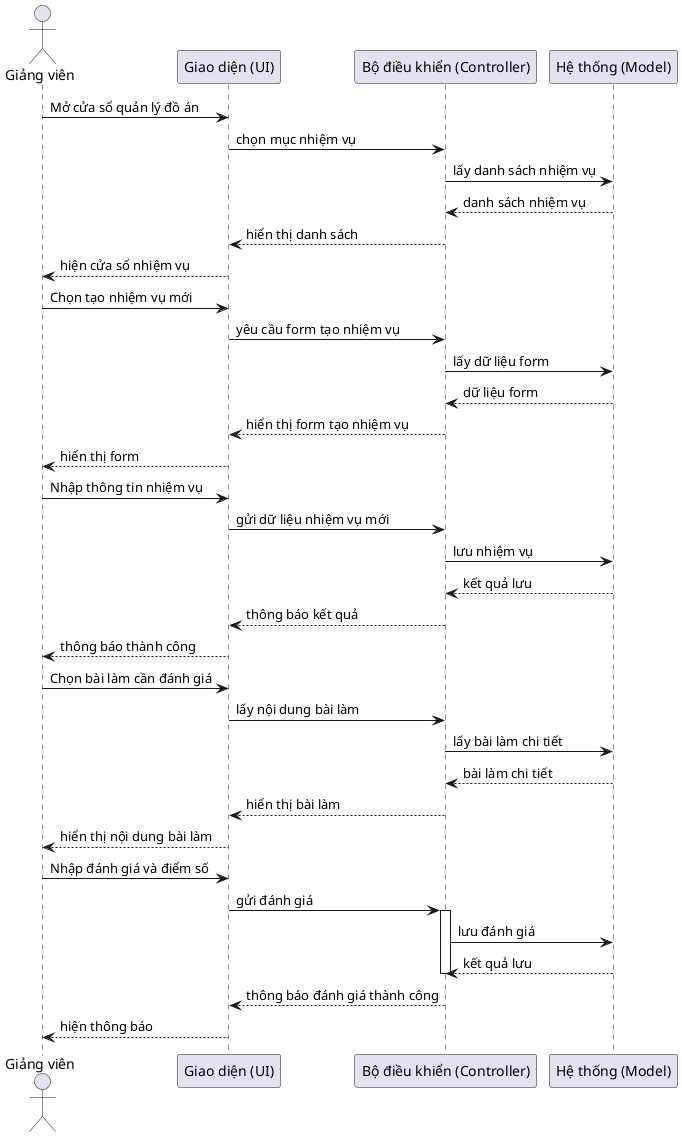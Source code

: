 @startuml
actor "Giảng viên" as GV
participant "Giao diện (UI)" as UI
participant "Bộ điều khiển (Controller)" as C
participant "Hệ thống (Model)" as HT

GV -> UI : Mở cửa sổ quản lý đồ án
UI -> C : chọn mục nhiệm vụ
C -> HT : lấy danh sách nhiệm vụ
HT --> C : danh sách nhiệm vụ
C --> UI : hiển thị danh sách
UI --> GV : hiện cửa sổ nhiệm vụ

GV -> UI : Chọn tạo nhiệm vụ mới
UI -> C : yêu cầu form tạo nhiệm vụ
C -> HT : lấy dữ liệu form
HT --> C : dữ liệu form
C --> UI : hiển thị form tạo nhiệm vụ
UI --> GV : hiển thị form

GV -> UI : Nhập thông tin nhiệm vụ
UI -> C : gửi dữ liệu nhiệm vụ mới
C -> HT : lưu nhiệm vụ
HT --> C : kết quả lưu
C --> UI : thông báo kết quả
UI --> GV : thông báo thành công

GV -> UI : Chọn bài làm cần đánh giá
UI -> C : lấy nội dung bài làm
C -> HT : lấy bài làm chi tiết
HT --> C : bài làm chi tiết
C --> UI : hiển thị bài làm
UI --> GV : hiển thị nội dung bài làm

GV -> UI : Nhập đánh giá và điểm số
UI -> C : gửi đánh giá
activate C
C -> HT : lưu đánh giá
HT --> C : kết quả lưu
deactivate C
C --> UI : thông báo đánh giá thành công
UI --> GV : hiện thông báo
@enduml